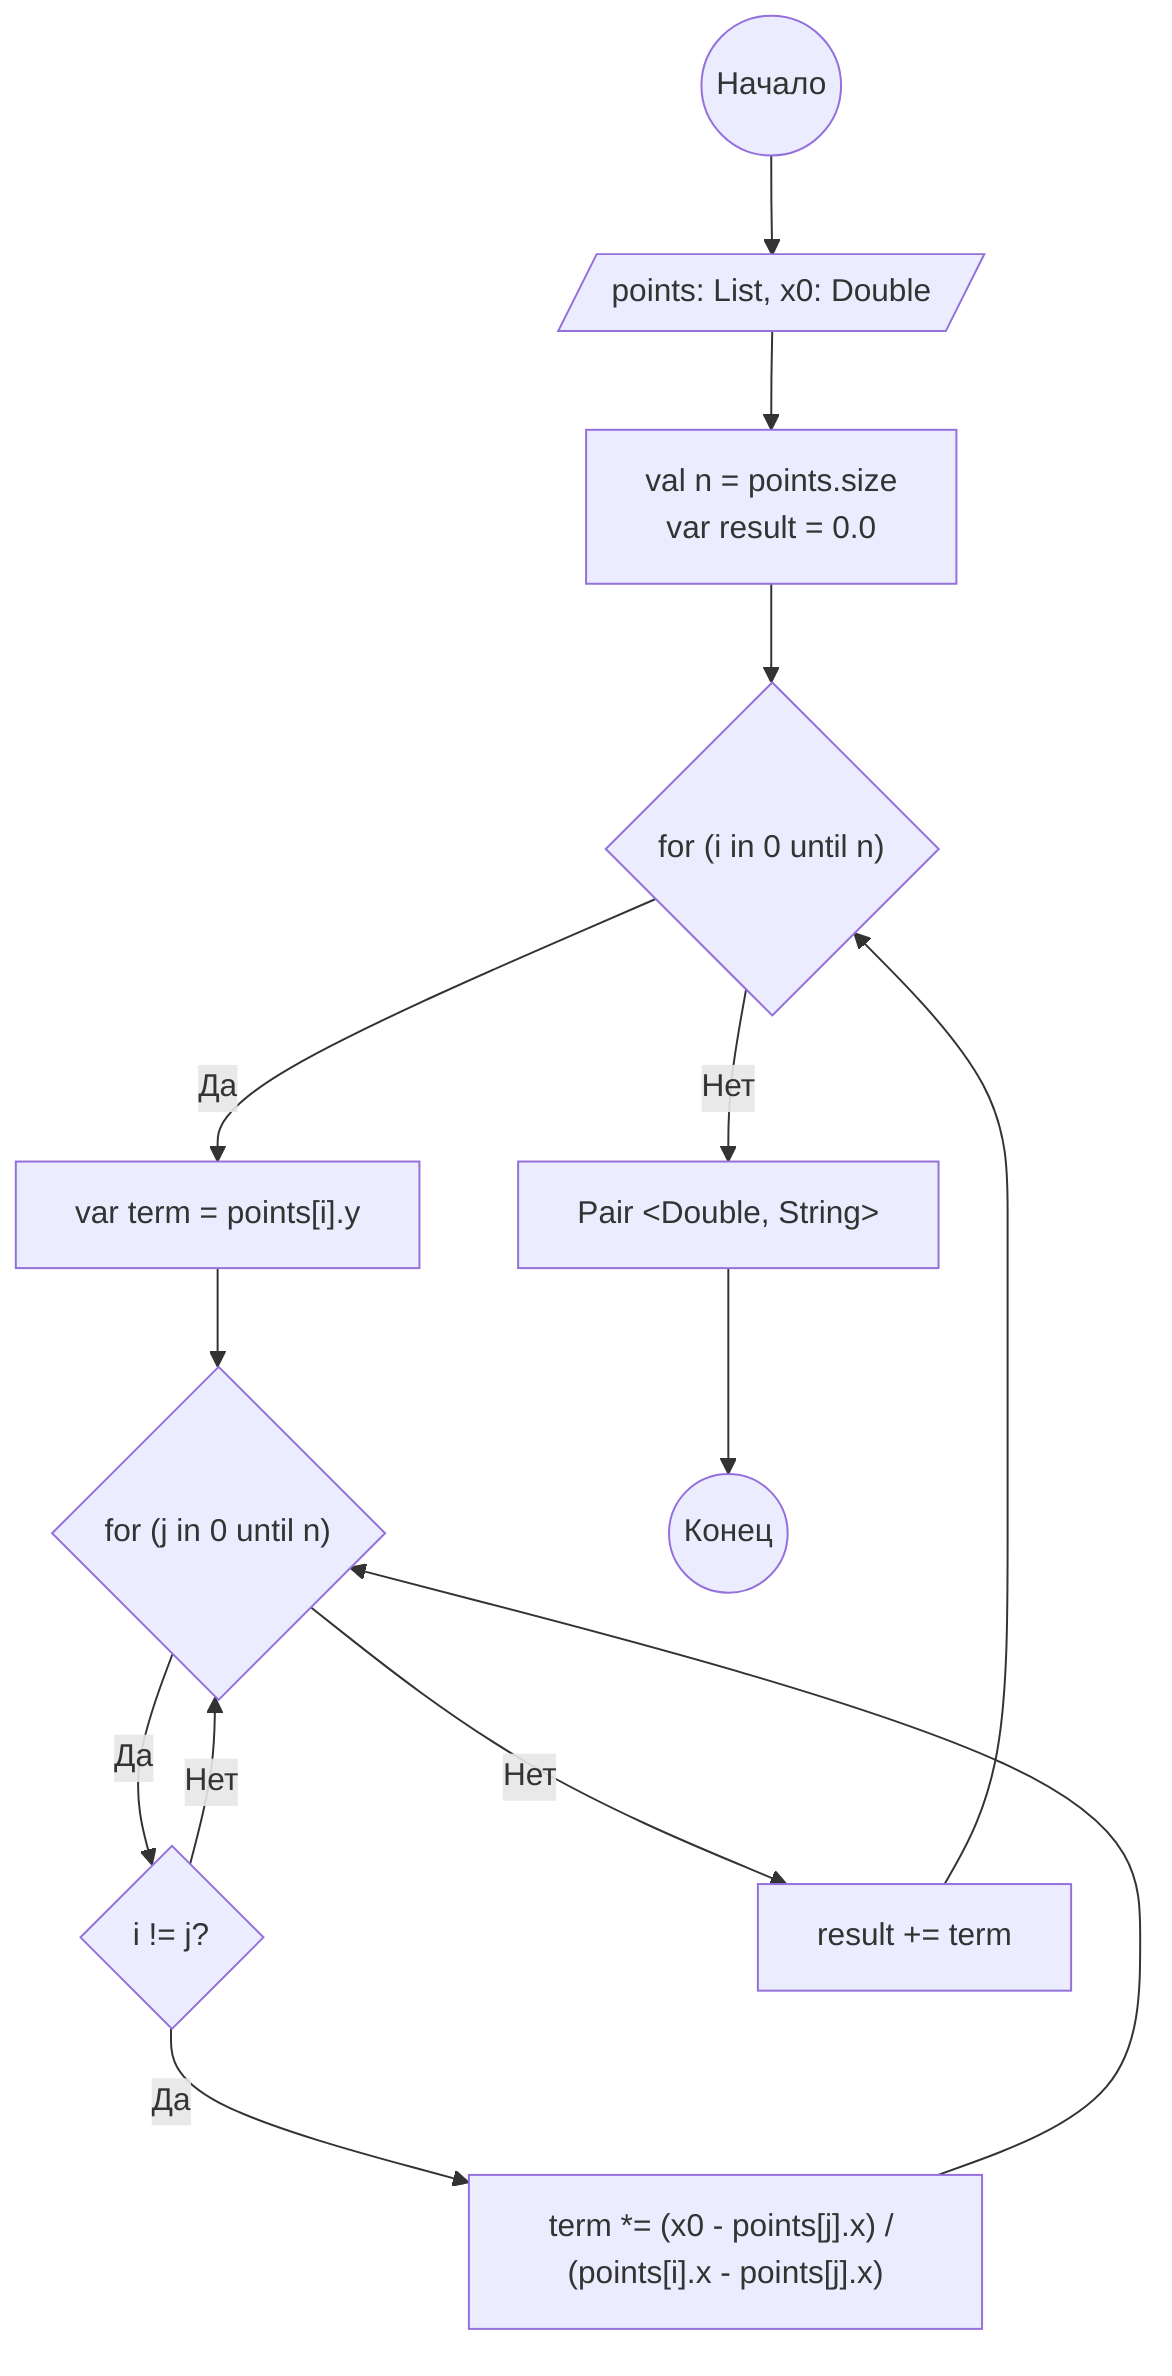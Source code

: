 graph TD
    A(("Начало"))
    B[/"points: List<DataPoint>, x0: Double"/]
    C["val n = points.size\nvar result = 0.0"]
    D{"for (i in 0 until n)"}
    E["var term = points[i].y"]
    F{"for (j in 0 until n)"}
    G{"i != j?"}
    H["term *= (x0 - points[j].x) / (points[i].x - points[j].x)"]
    I["result += term"]
    J["Pair &lt;Double, String&gt; "]
    K(("Конец"))

    A --> B --> C --> D
    D -- Да --> E --> F
    F -- Да --> G
    G -- Да --> H --> F
    G -- Нет --> F
    F -- Нет --> I --> D
    D -- Нет --> J --> K